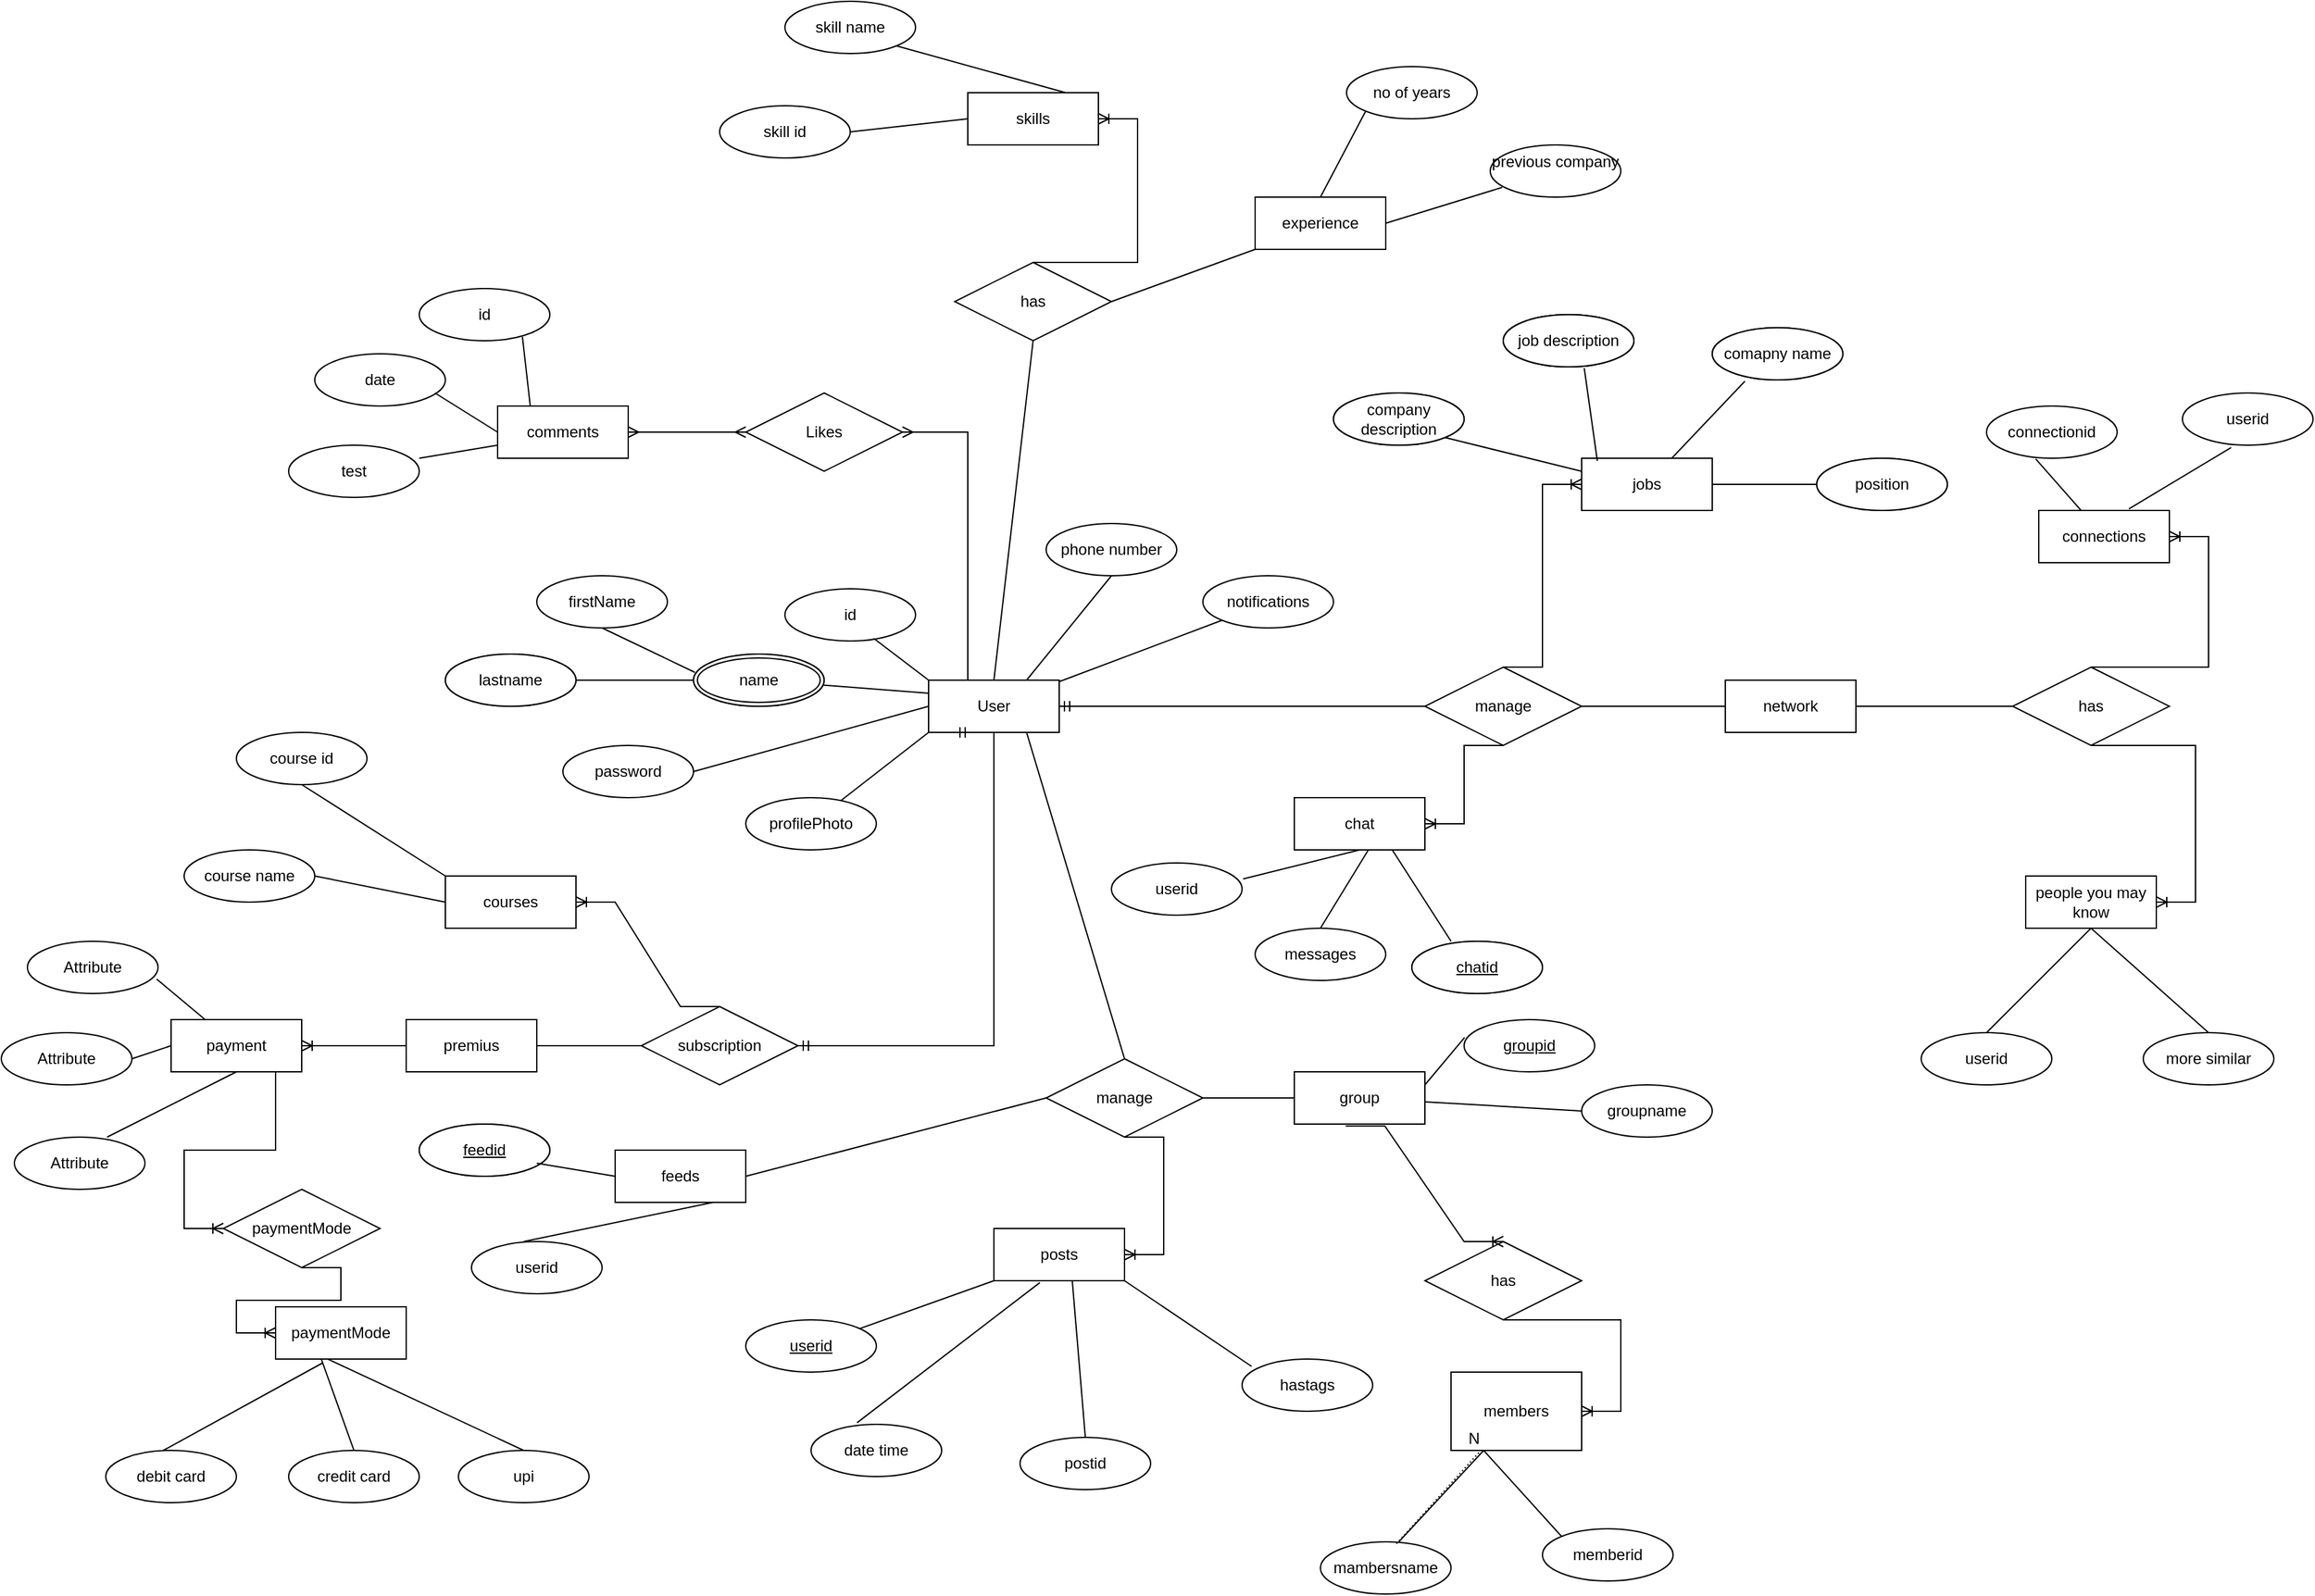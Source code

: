 <mxfile version="20.8.22" type="device"><diagram name="Page-1" id="rOYYGqThP1IOUICvaY2z"><mxGraphModel dx="3273" dy="2100" grid="1" gridSize="10" guides="1" tooltips="1" connect="1" arrows="1" fold="1" page="1" pageScale="1" pageWidth="850" pageHeight="1100" math="0" shadow="0"><root><mxCell id="0"/><mxCell id="1" parent="0"/><mxCell id="TDtrww6J2lPc_w-lMqip-1" value="User" style="whiteSpace=wrap;html=1;align=center;" parent="1" vertex="1"><mxGeometry x="430" y="240" width="100" height="40" as="geometry"/></mxCell><mxCell id="TDtrww6J2lPc_w-lMqip-7" value="id" style="ellipse;whiteSpace=wrap;html=1;align=center;" parent="1" vertex="1"><mxGeometry x="320" y="170" width="100" height="40" as="geometry"/></mxCell><mxCell id="TDtrww6J2lPc_w-lMqip-8" value="name" style="ellipse;whiteSpace=wrap;html=1;align=center;" parent="1" vertex="1"><mxGeometry x="250" y="220" width="100" height="40" as="geometry"/></mxCell><mxCell id="TDtrww6J2lPc_w-lMqip-11" value="" style="endArrow=none;html=1;rounded=0;entryX=0;entryY=0;entryDx=0;entryDy=0;exitX=0.68;exitY=0.95;exitDx=0;exitDy=0;exitPerimeter=0;" parent="1" source="TDtrww6J2lPc_w-lMqip-7" target="TDtrww6J2lPc_w-lMqip-1" edge="1"><mxGeometry relative="1" as="geometry"><mxPoint x="460" y="230" as="sourcePoint"/><mxPoint x="620" y="230" as="targetPoint"/></mxGeometry></mxCell><mxCell id="TDtrww6J2lPc_w-lMqip-12" value="" style="endArrow=none;html=1;rounded=0;entryX=0;entryY=0.25;entryDx=0;entryDy=0;" parent="1" source="TDtrww6J2lPc_w-lMqip-8" target="TDtrww6J2lPc_w-lMqip-1" edge="1"><mxGeometry relative="1" as="geometry"><mxPoint x="460" y="230" as="sourcePoint"/><mxPoint x="620" y="230" as="targetPoint"/></mxGeometry></mxCell><mxCell id="TDtrww6J2lPc_w-lMqip-13" value="firstName" style="ellipse;whiteSpace=wrap;html=1;align=center;" parent="1" vertex="1"><mxGeometry x="130" y="160" width="100" height="40" as="geometry"/></mxCell><mxCell id="TDtrww6J2lPc_w-lMqip-14" value="lastName" style="ellipse;whiteSpace=wrap;html=1;align=center;fontStyle=4;" parent="1" vertex="1"><mxGeometry x="60" y="220" width="100" height="40" as="geometry"/></mxCell><mxCell id="TDtrww6J2lPc_w-lMqip-15" value="" style="endArrow=none;html=1;rounded=0;exitX=0.5;exitY=1;exitDx=0;exitDy=0;entryX=0.01;entryY=0.35;entryDx=0;entryDy=0;entryPerimeter=0;" parent="1" source="TDtrww6J2lPc_w-lMqip-13" target="TDtrww6J2lPc_w-lMqip-8" edge="1"><mxGeometry relative="1" as="geometry"><mxPoint x="460" y="230" as="sourcePoint"/><mxPoint x="620" y="230" as="targetPoint"/></mxGeometry></mxCell><mxCell id="TDtrww6J2lPc_w-lMqip-17" value="" style="endArrow=none;html=1;rounded=0;exitX=1;exitY=0.5;exitDx=0;exitDy=0;" parent="1" source="TDtrww6J2lPc_w-lMqip-14" edge="1"><mxGeometry relative="1" as="geometry"><mxPoint x="460" y="230" as="sourcePoint"/><mxPoint x="250" y="240" as="targetPoint"/></mxGeometry></mxCell><mxCell id="TDtrww6J2lPc_w-lMqip-20" value="lastname" style="ellipse;whiteSpace=wrap;html=1;align=center;" parent="1" vertex="1"><mxGeometry x="60" y="220" width="100" height="40" as="geometry"/></mxCell><mxCell id="TDtrww6J2lPc_w-lMqip-21" value="password" style="ellipse;whiteSpace=wrap;html=1;align=center;" parent="1" vertex="1"><mxGeometry x="150" y="290" width="100" height="40" as="geometry"/></mxCell><mxCell id="TDtrww6J2lPc_w-lMqip-22" value="" style="endArrow=none;html=1;rounded=0;exitX=1;exitY=0.5;exitDx=0;exitDy=0;entryX=0;entryY=0.5;entryDx=0;entryDy=0;" parent="1" source="TDtrww6J2lPc_w-lMqip-21" target="TDtrww6J2lPc_w-lMqip-1" edge="1"><mxGeometry relative="1" as="geometry"><mxPoint x="460" y="230" as="sourcePoint"/><mxPoint x="620" y="230" as="targetPoint"/></mxGeometry></mxCell><mxCell id="TDtrww6J2lPc_w-lMqip-23" value="profilePhoto&lt;br&gt;" style="ellipse;whiteSpace=wrap;html=1;align=center;" parent="1" vertex="1"><mxGeometry x="290" y="330" width="100" height="40" as="geometry"/></mxCell><mxCell id="TDtrww6J2lPc_w-lMqip-25" value="" style="endArrow=none;html=1;rounded=0;entryX=0;entryY=1;entryDx=0;entryDy=0;" parent="1" source="TDtrww6J2lPc_w-lMqip-23" target="TDtrww6J2lPc_w-lMqip-1" edge="1"><mxGeometry relative="1" as="geometry"><mxPoint x="460" y="230" as="sourcePoint"/><mxPoint x="620" y="230" as="targetPoint"/></mxGeometry></mxCell><mxCell id="TDtrww6J2lPc_w-lMqip-26" value="name&lt;br&gt;" style="ellipse;shape=doubleEllipse;margin=3;whiteSpace=wrap;html=1;align=center;" parent="1" vertex="1"><mxGeometry x="250" y="220" width="100" height="40" as="geometry"/></mxCell><mxCell id="TDtrww6J2lPc_w-lMqip-30" value="Likes" style="shape=rhombus;perimeter=rhombusPerimeter;whiteSpace=wrap;html=1;align=center;" parent="1" vertex="1"><mxGeometry x="290" y="20" width="120" height="60" as="geometry"/></mxCell><mxCell id="TDtrww6J2lPc_w-lMqip-31" value="" style="edgeStyle=entityRelationEdgeStyle;fontSize=12;html=1;endArrow=ERmany;rounded=0;entryX=1;entryY=0.5;entryDx=0;entryDy=0;" parent="1" target="TDtrww6J2lPc_w-lMqip-30" edge="1"><mxGeometry width="100" height="100" relative="1" as="geometry"><mxPoint x="430" y="240" as="sourcePoint"/><mxPoint x="550" y="140" as="targetPoint"/></mxGeometry></mxCell><mxCell id="TDtrww6J2lPc_w-lMqip-32" value="comments&lt;br&gt;" style="whiteSpace=wrap;html=1;align=center;" parent="1" vertex="1"><mxGeometry x="100" y="30" width="100" height="40" as="geometry"/></mxCell><mxCell id="TDtrww6J2lPc_w-lMqip-33" value="" style="edgeStyle=entityRelationEdgeStyle;fontSize=12;html=1;endArrow=ERmany;startArrow=ERmany;rounded=0;exitX=1;exitY=0.5;exitDx=0;exitDy=0;entryX=0;entryY=0.5;entryDx=0;entryDy=0;" parent="1" source="TDtrww6J2lPc_w-lMqip-32" target="TDtrww6J2lPc_w-lMqip-30" edge="1"><mxGeometry width="100" height="100" relative="1" as="geometry"><mxPoint x="220" y="60" as="sourcePoint"/><mxPoint x="320" y="-40" as="targetPoint"/></mxGeometry></mxCell><mxCell id="TDtrww6J2lPc_w-lMqip-34" value="id" style="ellipse;whiteSpace=wrap;html=1;align=center;" parent="1" vertex="1"><mxGeometry x="40" y="-60" width="100" height="40" as="geometry"/></mxCell><mxCell id="TDtrww6J2lPc_w-lMqip-35" value="date" style="ellipse;whiteSpace=wrap;html=1;align=center;" parent="1" vertex="1"><mxGeometry x="-40" y="-10" width="100" height="40" as="geometry"/></mxCell><mxCell id="TDtrww6J2lPc_w-lMqip-36" value="test" style="ellipse;whiteSpace=wrap;html=1;align=center;" parent="1" vertex="1"><mxGeometry x="-60" y="60" width="100" height="40" as="geometry"/></mxCell><mxCell id="TDtrww6J2lPc_w-lMqip-37" value="" style="endArrow=none;html=1;rounded=0;exitX=1;exitY=0.25;exitDx=0;exitDy=0;exitPerimeter=0;" parent="1" source="TDtrww6J2lPc_w-lMqip-36" edge="1"><mxGeometry relative="1" as="geometry"><mxPoint x="190" y="10" as="sourcePoint"/><mxPoint x="100" y="60" as="targetPoint"/></mxGeometry></mxCell><mxCell id="TDtrww6J2lPc_w-lMqip-40" value="" style="endArrow=none;html=1;rounded=0;exitX=0.92;exitY=0.75;exitDx=0;exitDy=0;exitPerimeter=0;entryX=0;entryY=0.5;entryDx=0;entryDy=0;" parent="1" source="TDtrww6J2lPc_w-lMqip-35" target="TDtrww6J2lPc_w-lMqip-32" edge="1"><mxGeometry relative="1" as="geometry"><mxPoint x="190" y="10" as="sourcePoint"/><mxPoint x="350" y="10" as="targetPoint"/></mxGeometry></mxCell><mxCell id="TDtrww6J2lPc_w-lMqip-41" value="" style="endArrow=none;html=1;rounded=0;exitX=0.79;exitY=0.925;exitDx=0;exitDy=0;exitPerimeter=0;entryX=0.25;entryY=0;entryDx=0;entryDy=0;" parent="1" source="TDtrww6J2lPc_w-lMqip-34" target="TDtrww6J2lPc_w-lMqip-32" edge="1"><mxGeometry relative="1" as="geometry"><mxPoint x="190" y="10" as="sourcePoint"/><mxPoint x="350" y="10" as="targetPoint"/></mxGeometry></mxCell><mxCell id="TDtrww6J2lPc_w-lMqip-47" value="subscription&lt;br&gt;" style="shape=rhombus;perimeter=rhombusPerimeter;whiteSpace=wrap;html=1;align=center;" parent="1" vertex="1"><mxGeometry x="210" y="490" width="120" height="60" as="geometry"/></mxCell><mxCell id="TDtrww6J2lPc_w-lMqip-48" value="" style="edgeStyle=entityRelationEdgeStyle;fontSize=12;html=1;endArrow=ERmandOne;startArrow=ERmandOne;rounded=0;entryX=1;entryY=0.5;entryDx=0;entryDy=0;" parent="1" target="TDtrww6J2lPc_w-lMqip-47" edge="1"><mxGeometry width="100" height="100" relative="1" as="geometry"><mxPoint x="450" y="280" as="sourcePoint"/><mxPoint x="320" y="-110" as="targetPoint"/></mxGeometry></mxCell><mxCell id="TDtrww6J2lPc_w-lMqip-49" value="premius&lt;br&gt;" style="whiteSpace=wrap;html=1;align=center;" parent="1" vertex="1"><mxGeometry x="30" y="500" width="100" height="40" as="geometry"/></mxCell><mxCell id="TDtrww6J2lPc_w-lMqip-60" value="payment" style="whiteSpace=wrap;html=1;align=center;" parent="1" vertex="1"><mxGeometry x="-150" y="500" width="100" height="40" as="geometry"/></mxCell><mxCell id="TDtrww6J2lPc_w-lMqip-62" value="Attribute" style="ellipse;whiteSpace=wrap;html=1;align=center;" parent="1" vertex="1"><mxGeometry x="-260" y="440" width="100" height="40" as="geometry"/></mxCell><mxCell id="TDtrww6J2lPc_w-lMqip-63" value="Attribute" style="ellipse;whiteSpace=wrap;html=1;align=center;" parent="1" vertex="1"><mxGeometry x="-280" y="510" width="100" height="40" as="geometry"/></mxCell><mxCell id="TDtrww6J2lPc_w-lMqip-64" value="Attribute" style="ellipse;whiteSpace=wrap;html=1;align=center;" parent="1" vertex="1"><mxGeometry x="-270" y="590" width="100" height="40" as="geometry"/></mxCell><mxCell id="TDtrww6J2lPc_w-lMqip-65" value="" style="endArrow=none;html=1;rounded=0;exitX=0.99;exitY=0.725;exitDx=0;exitDy=0;exitPerimeter=0;" parent="1" source="TDtrww6J2lPc_w-lMqip-62" target="TDtrww6J2lPc_w-lMqip-60" edge="1"><mxGeometry relative="1" as="geometry"><mxPoint x="190" y="550" as="sourcePoint"/><mxPoint x="350" y="550" as="targetPoint"/></mxGeometry></mxCell><mxCell id="TDtrww6J2lPc_w-lMqip-66" value="" style="endArrow=none;html=1;rounded=0;exitX=1;exitY=0.5;exitDx=0;exitDy=0;entryX=0;entryY=0.5;entryDx=0;entryDy=0;" parent="1" source="TDtrww6J2lPc_w-lMqip-63" target="TDtrww6J2lPc_w-lMqip-60" edge="1"><mxGeometry relative="1" as="geometry"><mxPoint x="190" y="550" as="sourcePoint"/><mxPoint x="350" y="550" as="targetPoint"/></mxGeometry></mxCell><mxCell id="TDtrww6J2lPc_w-lMqip-67" value="" style="endArrow=none;html=1;rounded=0;exitX=0.71;exitY=0;exitDx=0;exitDy=0;exitPerimeter=0;entryX=0.5;entryY=1;entryDx=0;entryDy=0;" parent="1" source="TDtrww6J2lPc_w-lMqip-64" target="TDtrww6J2lPc_w-lMqip-60" edge="1"><mxGeometry relative="1" as="geometry"><mxPoint x="190" y="550" as="sourcePoint"/><mxPoint x="350" y="550" as="targetPoint"/></mxGeometry></mxCell><mxCell id="TDtrww6J2lPc_w-lMqip-68" value="" style="edgeStyle=entityRelationEdgeStyle;fontSize=12;html=1;endArrow=ERoneToMany;rounded=0;exitX=0;exitY=0.5;exitDx=0;exitDy=0;entryX=1;entryY=0.5;entryDx=0;entryDy=0;" parent="1" source="TDtrww6J2lPc_w-lMqip-49" target="TDtrww6J2lPc_w-lMqip-60" edge="1"><mxGeometry width="100" height="100" relative="1" as="geometry"><mxPoint x="220" y="600" as="sourcePoint"/><mxPoint x="320" y="500" as="targetPoint"/></mxGeometry></mxCell><mxCell id="TDtrww6J2lPc_w-lMqip-69" value="" style="edgeStyle=entityRelationEdgeStyle;fontSize=12;html=1;endArrow=ERoneToMany;rounded=0;" parent="1" edge="1"><mxGeometry width="100" height="100" relative="1" as="geometry"><mxPoint x="-100" y="540" as="sourcePoint"/><mxPoint x="-110" y="660" as="targetPoint"/></mxGeometry></mxCell><mxCell id="TDtrww6J2lPc_w-lMqip-70" value="paymentMode&lt;br&gt;" style="shape=rhombus;perimeter=rhombusPerimeter;whiteSpace=wrap;html=1;align=center;" parent="1" vertex="1"><mxGeometry x="-110" y="630" width="120" height="60" as="geometry"/></mxCell><mxCell id="TDtrww6J2lPc_w-lMqip-72" value="" style="edgeStyle=entityRelationEdgeStyle;fontSize=12;html=1;endArrow=ERoneToMany;rounded=0;exitX=0.5;exitY=1;exitDx=0;exitDy=0;" parent="1" source="TDtrww6J2lPc_w-lMqip-70" edge="1"><mxGeometry width="100" height="100" relative="1" as="geometry"><mxPoint x="220" y="590" as="sourcePoint"/><mxPoint x="-70" y="740" as="targetPoint"/></mxGeometry></mxCell><mxCell id="TDtrww6J2lPc_w-lMqip-74" value="paymentMode&lt;br&gt;" style="whiteSpace=wrap;html=1;align=center;" parent="1" vertex="1"><mxGeometry x="-70" y="720" width="100" height="40" as="geometry"/></mxCell><mxCell id="TDtrww6J2lPc_w-lMqip-75" value="debit card" style="ellipse;whiteSpace=wrap;html=1;align=center;" parent="1" vertex="1"><mxGeometry x="-200" y="830" width="100" height="40" as="geometry"/></mxCell><mxCell id="TDtrww6J2lPc_w-lMqip-76" value="credit card" style="ellipse;whiteSpace=wrap;html=1;align=center;" parent="1" vertex="1"><mxGeometry x="-60" y="830" width="100" height="40" as="geometry"/></mxCell><mxCell id="TDtrww6J2lPc_w-lMqip-77" value="upi" style="ellipse;whiteSpace=wrap;html=1;align=center;" parent="1" vertex="1"><mxGeometry x="70" y="830" width="100" height="40" as="geometry"/></mxCell><mxCell id="TDtrww6J2lPc_w-lMqip-78" value="" style="endArrow=none;html=1;rounded=0;exitX=0.44;exitY=0;exitDx=0;exitDy=0;exitPerimeter=0;entryX=0.36;entryY=1.075;entryDx=0;entryDy=0;entryPerimeter=0;" parent="1" source="TDtrww6J2lPc_w-lMqip-75" target="TDtrww6J2lPc_w-lMqip-74" edge="1"><mxGeometry relative="1" as="geometry"><mxPoint x="190" y="780" as="sourcePoint"/><mxPoint x="350" y="780" as="targetPoint"/></mxGeometry></mxCell><mxCell id="TDtrww6J2lPc_w-lMqip-79" value="" style="endArrow=none;html=1;rounded=0;exitX=0.5;exitY=0;exitDx=0;exitDy=0;entryX=0.35;entryY=1;entryDx=0;entryDy=0;entryPerimeter=0;" parent="1" source="TDtrww6J2lPc_w-lMqip-76" target="TDtrww6J2lPc_w-lMqip-74" edge="1"><mxGeometry relative="1" as="geometry"><mxPoint x="190" y="780" as="sourcePoint"/><mxPoint x="350" y="780" as="targetPoint"/></mxGeometry></mxCell><mxCell id="TDtrww6J2lPc_w-lMqip-80" value="" style="endArrow=none;html=1;rounded=0;exitX=0.5;exitY=0;exitDx=0;exitDy=0;" parent="1" source="TDtrww6J2lPc_w-lMqip-77" edge="1"><mxGeometry relative="1" as="geometry"><mxPoint x="190" y="780" as="sourcePoint"/><mxPoint x="-30" y="760" as="targetPoint"/></mxGeometry></mxCell><mxCell id="TDtrww6J2lPc_w-lMqip-81" value="" style="edgeStyle=entityRelationEdgeStyle;fontSize=12;html=1;endArrow=ERmandOne;rounded=0;entryX=1;entryY=0.5;entryDx=0;entryDy=0;exitX=0;exitY=0.5;exitDx=0;exitDy=0;" parent="1" target="TDtrww6J2lPc_w-lMqip-1" edge="1"><mxGeometry width="100" height="100" relative="1" as="geometry"><mxPoint x="780" y="260" as="sourcePoint"/><mxPoint x="670" y="130" as="targetPoint"/></mxGeometry></mxCell><mxCell id="TDtrww6J2lPc_w-lMqip-82" value="manage" style="shape=rhombus;perimeter=rhombusPerimeter;whiteSpace=wrap;html=1;align=center;" parent="1" vertex="1"><mxGeometry x="810" y="230" width="120" height="60" as="geometry"/></mxCell><mxCell id="TDtrww6J2lPc_w-lMqip-83" value="jobs" style="whiteSpace=wrap;html=1;align=center;" parent="1" vertex="1"><mxGeometry x="930" y="70" width="100" height="40" as="geometry"/></mxCell><mxCell id="TDtrww6J2lPc_w-lMqip-85" value="" style="edgeStyle=entityRelationEdgeStyle;fontSize=12;html=1;endArrow=ERoneToMany;rounded=0;exitX=0.5;exitY=0;exitDx=0;exitDy=0;" parent="1" source="TDtrww6J2lPc_w-lMqip-82" edge="1"><mxGeometry width="100" height="100" relative="1" as="geometry"><mxPoint x="570" y="230" as="sourcePoint"/><mxPoint x="930" y="90" as="targetPoint"/></mxGeometry></mxCell><mxCell id="TDtrww6J2lPc_w-lMqip-86" value="Attribute" style="ellipse;whiteSpace=wrap;html=1;align=center;fontStyle=4;" parent="1" vertex="1"><mxGeometry x="740" y="20" width="100" height="40" as="geometry"/></mxCell><mxCell id="TDtrww6J2lPc_w-lMqip-87" value="Attribute" style="ellipse;whiteSpace=wrap;html=1;align=center;fontStyle=4;" parent="1" vertex="1"><mxGeometry x="870" y="-40" width="100" height="40" as="geometry"/></mxCell><mxCell id="TDtrww6J2lPc_w-lMqip-88" value="Attribute" style="ellipse;whiteSpace=wrap;html=1;align=center;fontStyle=4;" parent="1" vertex="1"><mxGeometry x="1030" y="-30" width="100" height="40" as="geometry"/></mxCell><mxCell id="TDtrww6J2lPc_w-lMqip-89" value="Attribute" style="ellipse;whiteSpace=wrap;html=1;align=center;fontStyle=4;" parent="1" vertex="1"><mxGeometry x="1110" y="70" width="100" height="40" as="geometry"/></mxCell><mxCell id="TDtrww6J2lPc_w-lMqip-90" value="" style="endArrow=none;html=1;rounded=0;entryX=1;entryY=1;entryDx=0;entryDy=0;exitX=0;exitY=0.25;exitDx=0;exitDy=0;" parent="1" source="TDtrww6J2lPc_w-lMqip-83" target="TDtrww6J2lPc_w-lMqip-86" edge="1"><mxGeometry relative="1" as="geometry"><mxPoint x="560" y="180" as="sourcePoint"/><mxPoint x="720" y="180" as="targetPoint"/></mxGeometry></mxCell><mxCell id="TDtrww6J2lPc_w-lMqip-91" value="" style="endArrow=none;html=1;rounded=0;entryX=0.62;entryY=1.025;entryDx=0;entryDy=0;entryPerimeter=0;exitX=0.12;exitY=0.05;exitDx=0;exitDy=0;exitPerimeter=0;" parent="1" source="TDtrww6J2lPc_w-lMqip-83" target="TDtrww6J2lPc_w-lMqip-87" edge="1"><mxGeometry relative="1" as="geometry"><mxPoint x="560" y="180" as="sourcePoint"/><mxPoint x="720" y="180" as="targetPoint"/></mxGeometry></mxCell><mxCell id="TDtrww6J2lPc_w-lMqip-92" value="" style="endArrow=none;html=1;rounded=0;entryX=0.25;entryY=1.025;entryDx=0;entryDy=0;entryPerimeter=0;" parent="1" source="TDtrww6J2lPc_w-lMqip-83" target="TDtrww6J2lPc_w-lMqip-88" edge="1"><mxGeometry relative="1" as="geometry"><mxPoint x="560" y="180" as="sourcePoint"/><mxPoint x="720" y="180" as="targetPoint"/></mxGeometry></mxCell><mxCell id="TDtrww6J2lPc_w-lMqip-93" value="" style="endArrow=none;html=1;rounded=0;exitX=1;exitY=0.5;exitDx=0;exitDy=0;entryX=0;entryY=0.5;entryDx=0;entryDy=0;" parent="1" source="TDtrww6J2lPc_w-lMqip-83" target="TDtrww6J2lPc_w-lMqip-89" edge="1"><mxGeometry relative="1" as="geometry"><mxPoint x="560" y="180" as="sourcePoint"/><mxPoint x="1100" y="90" as="targetPoint"/><Array as="points"><mxPoint x="1070" y="90"/></Array></mxGeometry></mxCell><mxCell id="TDtrww6J2lPc_w-lMqip-94" value="company description" style="ellipse;whiteSpace=wrap;html=1;align=center;" parent="1" vertex="1"><mxGeometry x="740" y="20" width="100" height="40" as="geometry"/></mxCell><mxCell id="TDtrww6J2lPc_w-lMqip-95" value="Attribute" style="ellipse;whiteSpace=wrap;html=1;align=center;fontStyle=4;" parent="1" vertex="1"><mxGeometry x="870" y="-40" width="100" height="40" as="geometry"/></mxCell><mxCell id="TDtrww6J2lPc_w-lMqip-96" value="job description" style="ellipse;whiteSpace=wrap;html=1;align=center;" parent="1" vertex="1"><mxGeometry x="870" y="-40" width="100" height="40" as="geometry"/></mxCell><mxCell id="TDtrww6J2lPc_w-lMqip-97" value="comapny name" style="ellipse;whiteSpace=wrap;html=1;align=center;" parent="1" vertex="1"><mxGeometry x="1030" y="-30" width="100" height="40" as="geometry"/></mxCell><mxCell id="TDtrww6J2lPc_w-lMqip-98" value="position" style="ellipse;whiteSpace=wrap;html=1;align=center;" parent="1" vertex="1"><mxGeometry x="1110" y="70" width="100" height="40" as="geometry"/></mxCell><mxCell id="TDtrww6J2lPc_w-lMqip-99" value="chat" style="whiteSpace=wrap;html=1;align=center;" parent="1" vertex="1"><mxGeometry x="710" y="330" width="100" height="40" as="geometry"/></mxCell><mxCell id="TDtrww6J2lPc_w-lMqip-101" value="" style="edgeStyle=entityRelationEdgeStyle;fontSize=12;html=1;endArrow=ERoneToMany;rounded=0;exitX=0.5;exitY=1;exitDx=0;exitDy=0;" parent="1" source="TDtrww6J2lPc_w-lMqip-82" target="TDtrww6J2lPc_w-lMqip-99" edge="1"><mxGeometry width="100" height="100" relative="1" as="geometry"><mxPoint x="650" y="290" as="sourcePoint"/><mxPoint x="750" y="190" as="targetPoint"/></mxGeometry></mxCell><mxCell id="TDtrww6J2lPc_w-lMqip-102" value="userid" style="ellipse;whiteSpace=wrap;html=1;align=center;" parent="1" vertex="1"><mxGeometry x="570" y="380" width="100" height="40" as="geometry"/></mxCell><mxCell id="TDtrww6J2lPc_w-lMqip-103" value="messages" style="ellipse;whiteSpace=wrap;html=1;align=center;" parent="1" vertex="1"><mxGeometry x="680" y="430" width="100" height="40" as="geometry"/></mxCell><mxCell id="TDtrww6J2lPc_w-lMqip-104" value="" style="endArrow=none;html=1;rounded=0;entryX=0.5;entryY=1;entryDx=0;entryDy=0;exitX=1.008;exitY=0.307;exitDx=0;exitDy=0;exitPerimeter=0;" parent="1" source="TDtrww6J2lPc_w-lMqip-102" target="TDtrww6J2lPc_w-lMqip-99" edge="1"><mxGeometry relative="1" as="geometry"><mxPoint x="620" y="410" as="sourcePoint"/><mxPoint x="780" y="410" as="targetPoint"/></mxGeometry></mxCell><mxCell id="TDtrww6J2lPc_w-lMqip-105" value="" style="endArrow=none;html=1;rounded=0;exitX=0.5;exitY=0;exitDx=0;exitDy=0;entryX=0.564;entryY=1.013;entryDx=0;entryDy=0;entryPerimeter=0;" parent="1" source="TDtrww6J2lPc_w-lMqip-103" target="TDtrww6J2lPc_w-lMqip-99" edge="1"><mxGeometry relative="1" as="geometry"><mxPoint x="620" y="410" as="sourcePoint"/><mxPoint x="780" y="410" as="targetPoint"/></mxGeometry></mxCell><mxCell id="TDtrww6J2lPc_w-lMqip-106" value="network" style="whiteSpace=wrap;html=1;align=center;" parent="1" vertex="1"><mxGeometry x="1040" y="240" width="100" height="40" as="geometry"/></mxCell><mxCell id="TDtrww6J2lPc_w-lMqip-107" value="" style="endArrow=none;html=1;rounded=0;exitX=1;exitY=0.5;exitDx=0;exitDy=0;entryX=0;entryY=0.5;entryDx=0;entryDy=0;" parent="1" source="TDtrww6J2lPc_w-lMqip-82" target="TDtrww6J2lPc_w-lMqip-106" edge="1"><mxGeometry relative="1" as="geometry"><mxPoint x="1130" y="240" as="sourcePoint"/><mxPoint x="1290" y="240" as="targetPoint"/></mxGeometry></mxCell><mxCell id="TDtrww6J2lPc_w-lMqip-108" value="has" style="shape=rhombus;perimeter=rhombusPerimeter;whiteSpace=wrap;html=1;align=center;" parent="1" vertex="1"><mxGeometry x="1260" y="230" width="120" height="60" as="geometry"/></mxCell><mxCell id="TDtrww6J2lPc_w-lMqip-110" value="userid" style="ellipse;whiteSpace=wrap;html=1;align=center;" parent="1" vertex="1"><mxGeometry x="1390" y="20" width="100" height="40" as="geometry"/></mxCell><mxCell id="TDtrww6J2lPc_w-lMqip-111" value="connections&lt;br&gt;" style="whiteSpace=wrap;html=1;align=center;" parent="1" vertex="1"><mxGeometry x="1280" y="110" width="100" height="40" as="geometry"/></mxCell><mxCell id="TDtrww6J2lPc_w-lMqip-114" value="" style="endArrow=none;html=1;rounded=0;exitX=1;exitY=0.5;exitDx=0;exitDy=0;entryX=0;entryY=0.5;entryDx=0;entryDy=0;" parent="1" source="TDtrww6J2lPc_w-lMqip-106" target="TDtrww6J2lPc_w-lMqip-108" edge="1"><mxGeometry relative="1" as="geometry"><mxPoint x="1290" y="240" as="sourcePoint"/><mxPoint x="1450" y="240" as="targetPoint"/></mxGeometry></mxCell><mxCell id="TDtrww6J2lPc_w-lMqip-115" value="" style="edgeStyle=entityRelationEdgeStyle;fontSize=12;html=1;endArrow=ERoneToMany;rounded=0;exitX=0.5;exitY=0;exitDx=0;exitDy=0;" parent="1" source="TDtrww6J2lPc_w-lMqip-108" target="TDtrww6J2lPc_w-lMqip-111" edge="1"><mxGeometry width="100" height="100" relative="1" as="geometry"><mxPoint x="1320" y="290" as="sourcePoint"/><mxPoint x="1420" y="190" as="targetPoint"/></mxGeometry></mxCell><mxCell id="TDtrww6J2lPc_w-lMqip-116" value="connectionid" style="ellipse;whiteSpace=wrap;html=1;align=center;" parent="1" vertex="1"><mxGeometry x="1240" y="30" width="100" height="40" as="geometry"/></mxCell><mxCell id="TDtrww6J2lPc_w-lMqip-117" value="" style="endArrow=none;html=1;rounded=0;entryX=0.377;entryY=1.013;entryDx=0;entryDy=0;entryPerimeter=0;" parent="1" source="TDtrww6J2lPc_w-lMqip-111" target="TDtrww6J2lPc_w-lMqip-116" edge="1"><mxGeometry relative="1" as="geometry"><mxPoint x="1290" y="230" as="sourcePoint"/><mxPoint x="1450" y="230" as="targetPoint"/></mxGeometry></mxCell><mxCell id="TDtrww6J2lPc_w-lMqip-118" value="" style="endArrow=none;html=1;rounded=0;entryX=0.373;entryY=1.046;entryDx=0;entryDy=0;entryPerimeter=0;exitX=0.69;exitY=-0.03;exitDx=0;exitDy=0;exitPerimeter=0;" parent="1" source="TDtrww6J2lPc_w-lMqip-111" target="TDtrww6J2lPc_w-lMqip-110" edge="1"><mxGeometry relative="1" as="geometry"><mxPoint x="1290" y="230" as="sourcePoint"/><mxPoint x="1450" y="230" as="targetPoint"/></mxGeometry></mxCell><mxCell id="TDtrww6J2lPc_w-lMqip-119" value="chatid" style="ellipse;whiteSpace=wrap;html=1;align=center;" parent="1" vertex="1"><mxGeometry x="800" y="440" width="100" height="40" as="geometry"/></mxCell><mxCell id="TDtrww6J2lPc_w-lMqip-120" value="chatid" style="ellipse;whiteSpace=wrap;html=1;align=center;fontStyle=4;" parent="1" vertex="1"><mxGeometry x="800" y="440" width="100" height="40" as="geometry"/></mxCell><mxCell id="TDtrww6J2lPc_w-lMqip-121" value="" style="endArrow=none;html=1;rounded=0;exitX=0.75;exitY=1;exitDx=0;exitDy=0;" parent="1" source="TDtrww6J2lPc_w-lMqip-99" edge="1"><mxGeometry relative="1" as="geometry"><mxPoint x="830" y="350" as="sourcePoint"/><mxPoint x="830" y="440" as="targetPoint"/></mxGeometry></mxCell><mxCell id="TDtrww6J2lPc_w-lMqip-122" value="manage" style="shape=rhombus;perimeter=rhombusPerimeter;whiteSpace=wrap;html=1;align=center;" parent="1" vertex="1"><mxGeometry x="520" y="530" width="120" height="60" as="geometry"/></mxCell><mxCell id="TDtrww6J2lPc_w-lMqip-123" value="" style="endArrow=none;html=1;rounded=0;exitX=0.75;exitY=1;exitDx=0;exitDy=0;entryX=0.5;entryY=0;entryDx=0;entryDy=0;" parent="1" source="TDtrww6J2lPc_w-lMqip-1" target="TDtrww6J2lPc_w-lMqip-122" edge="1"><mxGeometry relative="1" as="geometry"><mxPoint x="950" y="350" as="sourcePoint"/><mxPoint x="580" y="520" as="targetPoint"/></mxGeometry></mxCell><mxCell id="TDtrww6J2lPc_w-lMqip-124" value="userid" style="ellipse;whiteSpace=wrap;html=1;align=center;fontStyle=4;" parent="1" vertex="1"><mxGeometry x="290" y="730" width="100" height="40" as="geometry"/></mxCell><mxCell id="TDtrww6J2lPc_w-lMqip-125" value="posts&lt;br&gt;" style="whiteSpace=wrap;html=1;align=center;" parent="1" vertex="1"><mxGeometry x="480" y="660" width="100" height="40" as="geometry"/></mxCell><mxCell id="TDtrww6J2lPc_w-lMqip-127" value="" style="edgeStyle=entityRelationEdgeStyle;fontSize=12;html=1;endArrow=ERoneToMany;rounded=0;" parent="1" target="TDtrww6J2lPc_w-lMqip-125" edge="1"><mxGeometry width="100" height="100" relative="1" as="geometry"><mxPoint x="580" y="590" as="sourcePoint"/><mxPoint x="810" y="570" as="targetPoint"/></mxGeometry></mxCell><mxCell id="TDtrww6J2lPc_w-lMqip-128" value="date time" style="ellipse;whiteSpace=wrap;html=1;align=center;" parent="1" vertex="1"><mxGeometry x="340" y="810" width="100" height="40" as="geometry"/></mxCell><mxCell id="TDtrww6J2lPc_w-lMqip-129" value="postid" style="ellipse;whiteSpace=wrap;html=1;align=center;" parent="1" vertex="1"><mxGeometry x="500" y="820" width="100" height="40" as="geometry"/></mxCell><mxCell id="TDtrww6J2lPc_w-lMqip-130" value="" style="endArrow=none;html=1;rounded=0;entryX=0;entryY=1;entryDx=0;entryDy=0;" parent="1" source="TDtrww6J2lPc_w-lMqip-124" target="TDtrww6J2lPc_w-lMqip-125" edge="1"><mxGeometry relative="1" as="geometry"><mxPoint x="680" y="630" as="sourcePoint"/><mxPoint x="840" y="630" as="targetPoint"/></mxGeometry></mxCell><mxCell id="TDtrww6J2lPc_w-lMqip-131" value="" style="endArrow=none;html=1;rounded=0;exitX=0.352;exitY=-0.03;exitDx=0;exitDy=0;exitPerimeter=0;entryX=0.352;entryY=1.036;entryDx=0;entryDy=0;entryPerimeter=0;" parent="1" source="TDtrww6J2lPc_w-lMqip-128" target="TDtrww6J2lPc_w-lMqip-125" edge="1"><mxGeometry relative="1" as="geometry"><mxPoint x="680" y="630" as="sourcePoint"/><mxPoint x="840" y="630" as="targetPoint"/></mxGeometry></mxCell><mxCell id="TDtrww6J2lPc_w-lMqip-132" value="" style="endArrow=none;html=1;rounded=0;exitX=0.5;exitY=0;exitDx=0;exitDy=0;" parent="1" source="TDtrww6J2lPc_w-lMqip-129" edge="1"><mxGeometry relative="1" as="geometry"><mxPoint x="680" y="630" as="sourcePoint"/><mxPoint x="540" y="700" as="targetPoint"/></mxGeometry></mxCell><mxCell id="TDtrww6J2lPc_w-lMqip-133" value="hastags&lt;br&gt;" style="ellipse;whiteSpace=wrap;html=1;align=center;" parent="1" vertex="1"><mxGeometry x="670" y="760" width="100" height="40" as="geometry"/></mxCell><mxCell id="TDtrww6J2lPc_w-lMqip-134" value="" style="endArrow=none;html=1;rounded=0;exitX=1;exitY=1;exitDx=0;exitDy=0;entryX=0.073;entryY=0.141;entryDx=0;entryDy=0;entryPerimeter=0;" parent="1" source="TDtrww6J2lPc_w-lMqip-125" target="TDtrww6J2lPc_w-lMqip-133" edge="1"><mxGeometry relative="1" as="geometry"><mxPoint x="680" y="620" as="sourcePoint"/><mxPoint x="840" y="620" as="targetPoint"/></mxGeometry></mxCell><mxCell id="TDtrww6J2lPc_w-lMqip-135" value="group" style="whiteSpace=wrap;html=1;align=center;" parent="1" vertex="1"><mxGeometry x="710" y="540" width="100" height="40" as="geometry"/></mxCell><mxCell id="TDtrww6J2lPc_w-lMqip-136" value="" style="endArrow=none;html=1;rounded=0;exitX=1;exitY=0.5;exitDx=0;exitDy=0;entryX=0;entryY=0.5;entryDx=0;entryDy=0;" parent="1" source="TDtrww6J2lPc_w-lMqip-122" target="TDtrww6J2lPc_w-lMqip-135" edge="1"><mxGeometry relative="1" as="geometry"><mxPoint x="670" y="640" as="sourcePoint"/><mxPoint x="700" y="560" as="targetPoint"/></mxGeometry></mxCell><mxCell id="TDtrww6J2lPc_w-lMqip-137" value="groupid" style="ellipse;whiteSpace=wrap;html=1;align=center;fontStyle=4;" parent="1" vertex="1"><mxGeometry x="840" y="500" width="100" height="40" as="geometry"/></mxCell><mxCell id="TDtrww6J2lPc_w-lMqip-138" value="groupname&lt;br&gt;" style="ellipse;whiteSpace=wrap;html=1;align=center;" parent="1" vertex="1"><mxGeometry x="930" y="550" width="100" height="40" as="geometry"/></mxCell><mxCell id="TDtrww6J2lPc_w-lMqip-139" value="" style="endArrow=none;html=1;rounded=0;entryX=0.004;entryY=0.342;entryDx=0;entryDy=0;entryPerimeter=0;exitX=1;exitY=0.25;exitDx=0;exitDy=0;" parent="1" source="TDtrww6J2lPc_w-lMqip-135" target="TDtrww6J2lPc_w-lMqip-137" edge="1"><mxGeometry relative="1" as="geometry"><mxPoint x="670" y="340" as="sourcePoint"/><mxPoint x="830" y="340" as="targetPoint"/></mxGeometry></mxCell><mxCell id="TDtrww6J2lPc_w-lMqip-140" value="" style="endArrow=none;html=1;rounded=0;entryX=0;entryY=0.5;entryDx=0;entryDy=0;" parent="1" source="TDtrww6J2lPc_w-lMqip-135" target="TDtrww6J2lPc_w-lMqip-138" edge="1"><mxGeometry relative="1" as="geometry"><mxPoint x="670" y="340" as="sourcePoint"/><mxPoint x="830" y="340" as="targetPoint"/></mxGeometry></mxCell><mxCell id="TDtrww6J2lPc_w-lMqip-141" value="has" style="shape=rhombus;perimeter=rhombusPerimeter;whiteSpace=wrap;html=1;align=center;" parent="1" vertex="1"><mxGeometry x="810" y="670" width="120" height="60" as="geometry"/></mxCell><mxCell id="TDtrww6J2lPc_w-lMqip-142" value="" style="edgeStyle=entityRelationEdgeStyle;fontSize=12;html=1;endArrow=ERoneToMany;rounded=0;exitX=0.393;exitY=1.036;exitDx=0;exitDy=0;exitPerimeter=0;entryX=0.5;entryY=0;entryDx=0;entryDy=0;" parent="1" source="TDtrww6J2lPc_w-lMqip-135" target="TDtrww6J2lPc_w-lMqip-141" edge="1"><mxGeometry width="100" height="100" relative="1" as="geometry"><mxPoint x="700" y="680" as="sourcePoint"/><mxPoint x="800" y="580" as="targetPoint"/></mxGeometry></mxCell><mxCell id="TDtrww6J2lPc_w-lMqip-143" value="memberid" style="ellipse;whiteSpace=wrap;html=1;align=center;" parent="1" vertex="1"><mxGeometry x="900" y="890" width="100" height="40" as="geometry"/></mxCell><mxCell id="TDtrww6J2lPc_w-lMqip-144" value="members" style="whiteSpace=wrap;html=1;align=center;" parent="1" vertex="1"><mxGeometry x="830" y="770" width="100" height="60" as="geometry"/></mxCell><mxCell id="TDtrww6J2lPc_w-lMqip-146" value="" style="edgeStyle=entityRelationEdgeStyle;fontSize=12;html=1;endArrow=ERoneToMany;rounded=0;exitX=0.5;exitY=1;exitDx=0;exitDy=0;" parent="1" source="TDtrww6J2lPc_w-lMqip-141" target="TDtrww6J2lPc_w-lMqip-144" edge="1"><mxGeometry width="100" height="100" relative="1" as="geometry"><mxPoint x="700" y="680" as="sourcePoint"/><mxPoint x="870" y="760" as="targetPoint"/></mxGeometry></mxCell><mxCell id="TDtrww6J2lPc_w-lMqip-147" value="mambersname" style="ellipse;whiteSpace=wrap;html=1;align=center;" parent="1" vertex="1"><mxGeometry x="730" y="900" width="100" height="40" as="geometry"/></mxCell><mxCell id="TDtrww6J2lPc_w-lMqip-148" value="" style="endArrow=none;html=1;rounded=0;dashed=1;dashPattern=1 2;exitX=0.582;exitY=0.036;exitDx=0;exitDy=0;exitPerimeter=0;" parent="1" source="TDtrww6J2lPc_w-lMqip-147" target="TDtrww6J2lPc_w-lMqip-144" edge="1"><mxGeometry relative="1" as="geometry"><mxPoint x="670" y="800" as="sourcePoint"/><mxPoint x="830" y="800" as="targetPoint"/></mxGeometry></mxCell><mxCell id="TDtrww6J2lPc_w-lMqip-149" value="N" style="resizable=0;html=1;align=right;verticalAlign=bottom;" parent="TDtrww6J2lPc_w-lMqip-148" connectable="0" vertex="1"><mxGeometry x="1" relative="1" as="geometry"/></mxCell><mxCell id="TDtrww6J2lPc_w-lMqip-150" value="" style="endArrow=none;html=1;rounded=0;exitX=0;exitY=0;exitDx=0;exitDy=0;entryX=0.25;entryY=1;entryDx=0;entryDy=0;" parent="1" source="TDtrww6J2lPc_w-lMqip-143" target="TDtrww6J2lPc_w-lMqip-144" edge="1"><mxGeometry relative="1" as="geometry"><mxPoint x="670" y="800" as="sourcePoint"/><mxPoint x="830" y="800" as="targetPoint"/></mxGeometry></mxCell><mxCell id="TDtrww6J2lPc_w-lMqip-151" value="" style="endArrow=none;html=1;rounded=0;exitX=0.25;exitY=1;exitDx=0;exitDy=0;" parent="1" source="TDtrww6J2lPc_w-lMqip-144" edge="1"><mxGeometry relative="1" as="geometry"><mxPoint x="670" y="800" as="sourcePoint"/><mxPoint x="790" y="900" as="targetPoint"/></mxGeometry></mxCell><mxCell id="TDtrww6J2lPc_w-lMqip-152" value="people you may know&lt;br&gt;" style="whiteSpace=wrap;html=1;align=center;" parent="1" vertex="1"><mxGeometry x="1270" y="390" width="100" height="40" as="geometry"/></mxCell><mxCell id="TDtrww6J2lPc_w-lMqip-153" value="" style="edgeStyle=entityRelationEdgeStyle;fontSize=12;html=1;endArrow=ERoneToMany;rounded=0;exitX=0.5;exitY=1;exitDx=0;exitDy=0;" parent="1" source="TDtrww6J2lPc_w-lMqip-108" target="TDtrww6J2lPc_w-lMqip-152" edge="1"><mxGeometry width="100" height="100" relative="1" as="geometry"><mxPoint x="1190" y="300" as="sourcePoint"/><mxPoint x="1290" y="200" as="targetPoint"/></mxGeometry></mxCell><mxCell id="TDtrww6J2lPc_w-lMqip-154" value="userid" style="ellipse;whiteSpace=wrap;html=1;align=center;" parent="1" vertex="1"><mxGeometry x="1190" y="510" width="100" height="40" as="geometry"/></mxCell><mxCell id="TDtrww6J2lPc_w-lMqip-155" value="more similar" style="ellipse;whiteSpace=wrap;html=1;align=center;" parent="1" vertex="1"><mxGeometry x="1360" y="510" width="100" height="40" as="geometry"/></mxCell><mxCell id="TDtrww6J2lPc_w-lMqip-156" value="" style="endArrow=none;html=1;rounded=0;exitX=0.5;exitY=0;exitDx=0;exitDy=0;" parent="1" source="TDtrww6J2lPc_w-lMqip-154" edge="1"><mxGeometry relative="1" as="geometry"><mxPoint x="1160" y="430" as="sourcePoint"/><mxPoint x="1320" y="430" as="targetPoint"/></mxGeometry></mxCell><mxCell id="TDtrww6J2lPc_w-lMqip-158" value="" style="endArrow=none;html=1;rounded=0;exitX=0.5;exitY=0;exitDx=0;exitDy=0;" parent="1" source="TDtrww6J2lPc_w-lMqip-155" edge="1"><mxGeometry relative="1" as="geometry"><mxPoint x="1160" y="430" as="sourcePoint"/><mxPoint x="1320" y="430" as="targetPoint"/></mxGeometry></mxCell><mxCell id="TDtrww6J2lPc_w-lMqip-159" value="feeds" style="whiteSpace=wrap;html=1;align=center;" parent="1" vertex="1"><mxGeometry x="190" y="600" width="100" height="40" as="geometry"/></mxCell><mxCell id="TDtrww6J2lPc_w-lMqip-161" value="" style="endArrow=none;html=1;rounded=0;exitX=1;exitY=0.5;exitDx=0;exitDy=0;entryX=0;entryY=0.5;entryDx=0;entryDy=0;" parent="1" source="TDtrww6J2lPc_w-lMqip-159" target="TDtrww6J2lPc_w-lMqip-122" edge="1"><mxGeometry relative="1" as="geometry"><mxPoint x="720" y="690" as="sourcePoint"/><mxPoint x="880" y="690" as="targetPoint"/></mxGeometry></mxCell><mxCell id="TDtrww6J2lPc_w-lMqip-162" value="userid" style="ellipse;whiteSpace=wrap;html=1;align=center;" parent="1" vertex="1"><mxGeometry x="80" y="670" width="100" height="40" as="geometry"/></mxCell><mxCell id="TDtrww6J2lPc_w-lMqip-163" value="Attribute" style="ellipse;whiteSpace=wrap;html=1;align=center;" parent="1" vertex="1"><mxGeometry x="40" y="580" width="100" height="40" as="geometry"/></mxCell><mxCell id="TDtrww6J2lPc_w-lMqip-164" value="feedid" style="ellipse;whiteSpace=wrap;html=1;align=center;fontStyle=4;" parent="1" vertex="1"><mxGeometry x="40" y="580" width="100" height="40" as="geometry"/></mxCell><mxCell id="TDtrww6J2lPc_w-lMqip-165" value="" style="endArrow=none;html=1;rounded=0;entryX=0;entryY=0.5;entryDx=0;entryDy=0;" parent="1" target="TDtrww6J2lPc_w-lMqip-159" edge="1"><mxGeometry relative="1" as="geometry"><mxPoint x="130" y="610" as="sourcePoint"/><mxPoint x="290" y="610" as="targetPoint"/></mxGeometry></mxCell><mxCell id="TDtrww6J2lPc_w-lMqip-166" value="" style="endArrow=none;html=1;rounded=0;entryX=0.75;entryY=1;entryDx=0;entryDy=0;" parent="1" target="TDtrww6J2lPc_w-lMqip-159" edge="1"><mxGeometry relative="1" as="geometry"><mxPoint x="120" y="670" as="sourcePoint"/><mxPoint x="280" y="670" as="targetPoint"/></mxGeometry></mxCell><mxCell id="TDtrww6J2lPc_w-lMqip-167" value="courses&lt;br&gt;" style="whiteSpace=wrap;html=1;align=center;" parent="1" vertex="1"><mxGeometry x="60" y="390" width="100" height="40" as="geometry"/></mxCell><mxCell id="TDtrww6J2lPc_w-lMqip-169" value="course name" style="ellipse;whiteSpace=wrap;html=1;align=center;" parent="1" vertex="1"><mxGeometry x="-140" y="370" width="100" height="40" as="geometry"/></mxCell><mxCell id="TDtrww6J2lPc_w-lMqip-170" value="course id" style="ellipse;whiteSpace=wrap;html=1;align=center;" parent="1" vertex="1"><mxGeometry x="-100" y="280" width="100" height="40" as="geometry"/></mxCell><mxCell id="TDtrww6J2lPc_w-lMqip-171" value="" style="edgeStyle=entityRelationEdgeStyle;fontSize=12;html=1;endArrow=ERoneToMany;rounded=0;exitX=0.5;exitY=0;exitDx=0;exitDy=0;entryX=1;entryY=0.5;entryDx=0;entryDy=0;" parent="1" source="TDtrww6J2lPc_w-lMqip-47" target="TDtrww6J2lPc_w-lMqip-167" edge="1"><mxGeometry width="100" height="100" relative="1" as="geometry"><mxPoint x="380" y="440" as="sourcePoint"/><mxPoint x="480" y="340" as="targetPoint"/></mxGeometry></mxCell><mxCell id="TDtrww6J2lPc_w-lMqip-173" value="" style="endArrow=none;html=1;rounded=0;exitX=0.5;exitY=1;exitDx=0;exitDy=0;entryX=0;entryY=0;entryDx=0;entryDy=0;" parent="1" source="TDtrww6J2lPc_w-lMqip-170" target="TDtrww6J2lPc_w-lMqip-167" edge="1"><mxGeometry relative="1" as="geometry"><mxPoint x="350" y="390" as="sourcePoint"/><mxPoint x="510" y="390" as="targetPoint"/></mxGeometry></mxCell><mxCell id="TDtrww6J2lPc_w-lMqip-174" value="" style="endArrow=none;html=1;rounded=0;exitX=1;exitY=0.5;exitDx=0;exitDy=0;entryX=0;entryY=0.5;entryDx=0;entryDy=0;" parent="1" source="TDtrww6J2lPc_w-lMqip-169" target="TDtrww6J2lPc_w-lMqip-167" edge="1"><mxGeometry relative="1" as="geometry"><mxPoint x="350" y="390" as="sourcePoint"/><mxPoint x="510" y="390" as="targetPoint"/></mxGeometry></mxCell><mxCell id="TDtrww6J2lPc_w-lMqip-175" value="phone number&lt;br&gt;" style="ellipse;whiteSpace=wrap;html=1;align=center;" parent="1" vertex="1"><mxGeometry x="520" y="120" width="100" height="40" as="geometry"/></mxCell><mxCell id="TDtrww6J2lPc_w-lMqip-176" value="" style="endArrow=none;html=1;rounded=0;exitX=0.5;exitY=1;exitDx=0;exitDy=0;entryX=0.75;entryY=0;entryDx=0;entryDy=0;" parent="1" source="TDtrww6J2lPc_w-lMqip-175" target="TDtrww6J2lPc_w-lMqip-1" edge="1"><mxGeometry relative="1" as="geometry"><mxPoint x="660" y="220" as="sourcePoint"/><mxPoint x="820" y="220" as="targetPoint"/></mxGeometry></mxCell><mxCell id="TDtrww6J2lPc_w-lMqip-177" value="has" style="shape=rhombus;perimeter=rhombusPerimeter;whiteSpace=wrap;html=1;align=center;" parent="1" vertex="1"><mxGeometry x="450" y="-80" width="120" height="60" as="geometry"/></mxCell><mxCell id="TDtrww6J2lPc_w-lMqip-179" value="" style="endArrow=none;html=1;rounded=0;entryX=0.5;entryY=1;entryDx=0;entryDy=0;exitX=0.5;exitY=0;exitDx=0;exitDy=0;" parent="1" source="TDtrww6J2lPc_w-lMqip-1" target="TDtrww6J2lPc_w-lMqip-177" edge="1"><mxGeometry relative="1" as="geometry"><mxPoint x="660" y="220" as="sourcePoint"/><mxPoint x="820" y="220" as="targetPoint"/></mxGeometry></mxCell><mxCell id="TDtrww6J2lPc_w-lMqip-180" value="skills" style="whiteSpace=wrap;html=1;align=center;" parent="1" vertex="1"><mxGeometry x="460" y="-210" width="100" height="40" as="geometry"/></mxCell><mxCell id="TDtrww6J2lPc_w-lMqip-185" value="" style="edgeStyle=entityRelationEdgeStyle;fontSize=12;html=1;endArrow=ERoneToMany;rounded=0;exitX=0.5;exitY=0;exitDx=0;exitDy=0;" parent="1" source="TDtrww6J2lPc_w-lMqip-177" target="TDtrww6J2lPc_w-lMqip-180" edge="1"><mxGeometry width="100" height="100" relative="1" as="geometry"><mxPoint x="690" y="-130" as="sourcePoint"/><mxPoint x="790" y="-230" as="targetPoint"/></mxGeometry></mxCell><mxCell id="TDtrww6J2lPc_w-lMqip-186" value="skill name&lt;br&gt;" style="ellipse;whiteSpace=wrap;html=1;align=center;" parent="1" vertex="1"><mxGeometry x="320" y="-280" width="100" height="40" as="geometry"/></mxCell><mxCell id="TDtrww6J2lPc_w-lMqip-187" value="skill id&lt;br&gt;" style="ellipse;whiteSpace=wrap;html=1;align=center;" parent="1" vertex="1"><mxGeometry x="270" y="-200" width="100" height="40" as="geometry"/></mxCell><mxCell id="TDtrww6J2lPc_w-lMqip-188" value="" style="endArrow=none;html=1;rounded=0;exitX=1;exitY=1;exitDx=0;exitDy=0;entryX=0.75;entryY=0;entryDx=0;entryDy=0;" parent="1" source="TDtrww6J2lPc_w-lMqip-186" target="TDtrww6J2lPc_w-lMqip-180" edge="1"><mxGeometry relative="1" as="geometry"><mxPoint x="410" y="-220" as="sourcePoint"/><mxPoint x="570" y="-220" as="targetPoint"/></mxGeometry></mxCell><mxCell id="TDtrww6J2lPc_w-lMqip-189" value="" style="endArrow=none;html=1;rounded=0;entryX=0;entryY=0.5;entryDx=0;entryDy=0;entryPerimeter=0;" parent="1" target="TDtrww6J2lPc_w-lMqip-180" edge="1"><mxGeometry relative="1" as="geometry"><mxPoint x="370" y="-180" as="sourcePoint"/><mxPoint x="470" y="-180" as="targetPoint"/></mxGeometry></mxCell><mxCell id="TDtrww6J2lPc_w-lMqip-190" value="experience" style="whiteSpace=wrap;html=1;align=center;" parent="1" vertex="1"><mxGeometry x="680" y="-130" width="100" height="40" as="geometry"/></mxCell><mxCell id="TDtrww6J2lPc_w-lMqip-191" value="" style="endArrow=none;html=1;rounded=0;exitX=1;exitY=0.5;exitDx=0;exitDy=0;entryX=0;entryY=1;entryDx=0;entryDy=0;" parent="1" source="TDtrww6J2lPc_w-lMqip-177" target="TDtrww6J2lPc_w-lMqip-190" edge="1"><mxGeometry relative="1" as="geometry"><mxPoint x="660" y="-190" as="sourcePoint"/><mxPoint x="820" y="-190" as="targetPoint"/></mxGeometry></mxCell><mxCell id="TDtrww6J2lPc_w-lMqip-192" value="no of years&lt;br&gt;" style="ellipse;whiteSpace=wrap;html=1;align=center;" parent="1" vertex="1"><mxGeometry x="750" y="-230" width="100" height="40" as="geometry"/></mxCell><mxCell id="TDtrww6J2lPc_w-lMqip-193" value="" style="endArrow=none;html=1;rounded=0;exitX=0.5;exitY=0;exitDx=0;exitDy=0;entryX=0;entryY=1;entryDx=0;entryDy=0;" parent="1" source="TDtrww6J2lPc_w-lMqip-190" target="TDtrww6J2lPc_w-lMqip-192" edge="1"><mxGeometry relative="1" as="geometry"><mxPoint x="660" y="-190" as="sourcePoint"/><mxPoint x="820" y="-190" as="targetPoint"/></mxGeometry></mxCell><mxCell id="TDtrww6J2lPc_w-lMqip-194" value="previous company&lt;br&gt;&lt;br&gt;" style="ellipse;whiteSpace=wrap;html=1;align=center;" parent="1" vertex="1"><mxGeometry x="860" y="-170" width="100" height="40" as="geometry"/></mxCell><mxCell id="TDtrww6J2lPc_w-lMqip-197" value="" style="endArrow=none;html=1;rounded=0;exitX=1;exitY=0.5;exitDx=0;exitDy=0;entryX=0.092;entryY=0.813;entryDx=0;entryDy=0;entryPerimeter=0;" parent="1" source="TDtrww6J2lPc_w-lMqip-190" target="TDtrww6J2lPc_w-lMqip-194" edge="1"><mxGeometry relative="1" as="geometry"><mxPoint x="820" y="-160" as="sourcePoint"/><mxPoint x="980" y="-160" as="targetPoint"/></mxGeometry></mxCell><mxCell id="vHMILUEqn9z7zh_gdwOU-1" value="" style="endArrow=none;html=1;rounded=0;exitX=1;exitY=0.5;exitDx=0;exitDy=0;entryX=0;entryY=0.5;entryDx=0;entryDy=0;" edge="1" parent="1" source="TDtrww6J2lPc_w-lMqip-49" target="TDtrww6J2lPc_w-lMqip-47"><mxGeometry relative="1" as="geometry"><mxPoint x="500" y="310" as="sourcePoint"/><mxPoint x="660" y="310" as="targetPoint"/><Array as="points"><mxPoint x="130" y="520"/></Array></mxGeometry></mxCell><mxCell id="vHMILUEqn9z7zh_gdwOU-4" value="notifications" style="ellipse;whiteSpace=wrap;html=1;align=center;" vertex="1" parent="1"><mxGeometry x="640" y="160" width="100" height="40" as="geometry"/></mxCell><mxCell id="vHMILUEqn9z7zh_gdwOU-5" value="" style="endArrow=none;html=1;rounded=0;entryX=0;entryY=1;entryDx=0;entryDy=0;" edge="1" parent="1" source="TDtrww6J2lPc_w-lMqip-1" target="vHMILUEqn9z7zh_gdwOU-4"><mxGeometry relative="1" as="geometry"><mxPoint x="690" y="120" as="sourcePoint"/><mxPoint x="850" y="120" as="targetPoint"/></mxGeometry></mxCell></root></mxGraphModel></diagram></mxfile>